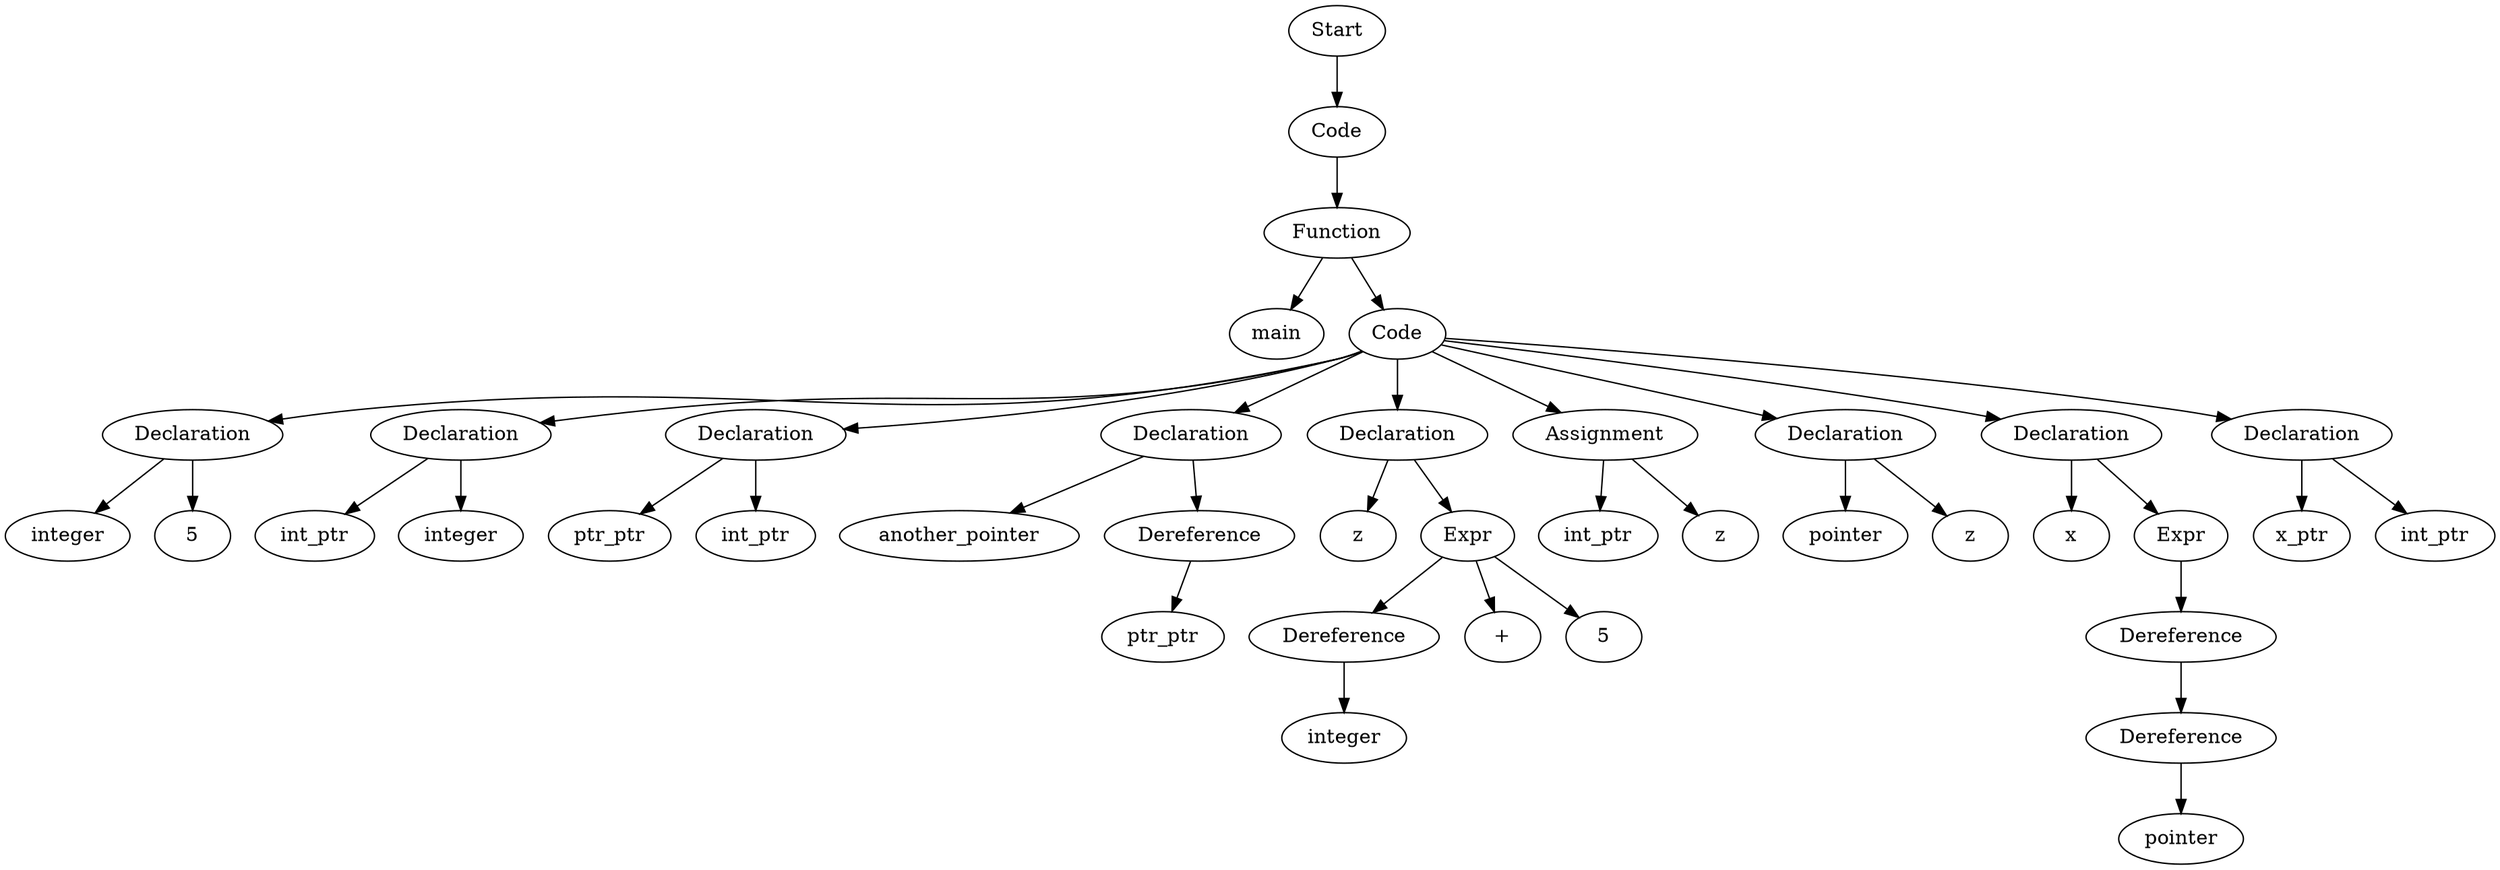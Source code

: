 digraph AST {
  "134272668537696" [label="Start"];
  "134272668537696" -> "134272668534672";
  "134272668534672" [label="Code"];
  "134272668534672" -> "134272668540528";
  "134272668540528" [label="Function"];
  "134272668540528" -> "134272668542352";
  "134272668540528" -> "134272668539232";
  "134272668542352" [label="main"];
  "134272668539232" [label="Code"];
  "134272668539232" -> "134272668539280";
  "134272668539232" -> "134272668539808";
  "134272668539232" -> "134272668542304";
  "134272668539232" -> "134272667736848";
  "134272668539232" -> "134272667732576";
  "134272668539232" -> "134272667737040";
  "134272668539232" -> "134272667731184";
  "134272668539232" -> "134272667731472";
  "134272668539232" -> "134272668357664";
  "134272668539280" [label="Declaration"];
  "134272668539280" -> "134272668542112";
  "134272668539280" -> "134272668532992";
  "134272668542112" [label="integer"];
  "134272668532992" [label="5"];
  "134272668539808" [label="Declaration"];
  "134272668539808" -> "134272668538608";
  "134272668539808" -> "134272668541008";
  "134272668538608" [label="int_ptr"];
  "134272668541008" [label="integer"];
  "134272668542304" [label="Declaration"];
  "134272668542304" -> "134272667732912";
  "134272668542304" -> "134272667735120";
  "134272667732912" [label="ptr_ptr"];
  "134272667735120" [label="int_ptr"];
  "134272667736848" [label="Declaration"];
  "134272667736848" -> "134272667736128";
  "134272667736848" -> "134272667732864";
  "134272667736128" [label="another_pointer"];
  "134272667732864" [label="Dereference"];
  "134272667732864" -> "134272667732000";
  "134272667732000" [label="ptr_ptr"];
  "134272667732576" [label="Declaration"];
  "134272667732576" -> "134272667734736";
  "134272667732576" -> "134272667736896";
  "134272667734736" [label="z"];
  "134272667736896" [label="Expr"];
  "134272667736896" -> "134272667731856";
  "134272667736896" -> "134272667733008";
  "134272667736896" -> "134272667732432";
  "134272667731856" [label="Dereference"];
  "134272667731856" -> "134272667738576";
  "134272667738576" [label="integer"];
  "134272667733008" [label="+"];
  "134272667732432" [label="5"];
  "134272667737040" [label="Assignment"];
  "134272667737040" -> "134272667734784";
  "134272667737040" -> "134272667733968";
  "134272667734784" [label="int_ptr"];
  "134272667733968" [label="z"];
  "134272667731184" [label="Declaration"];
  "134272667731184" -> "134272667732384";
  "134272667731184" -> "134272668359056";
  "134272667732384" [label="pointer"];
  "134272668359056" [label="z"];
  "134272667731472" [label="Declaration"];
  "134272667731472" -> "134272668367984";
  "134272667731472" -> "134272668366304";
  "134272668367984" [label="x"];
  "134272668366304" [label="Expr"];
  "134272668366304" -> "134272667737088";
  "134272667737088" [label="Dereference"];
  "134272667737088" -> "134272668358528";
  "134272668358528" [label="Dereference"];
  "134272668358528" -> "134272668356368";
  "134272668356368" [label="pointer"];
  "134272668357664" [label="Declaration"];
  "134272668357664" -> "134272668362080";
  "134272668357664" -> "134272668366400";
  "134272668362080" [label="x_ptr"];
  "134272668366400" [label="int_ptr"];
}
